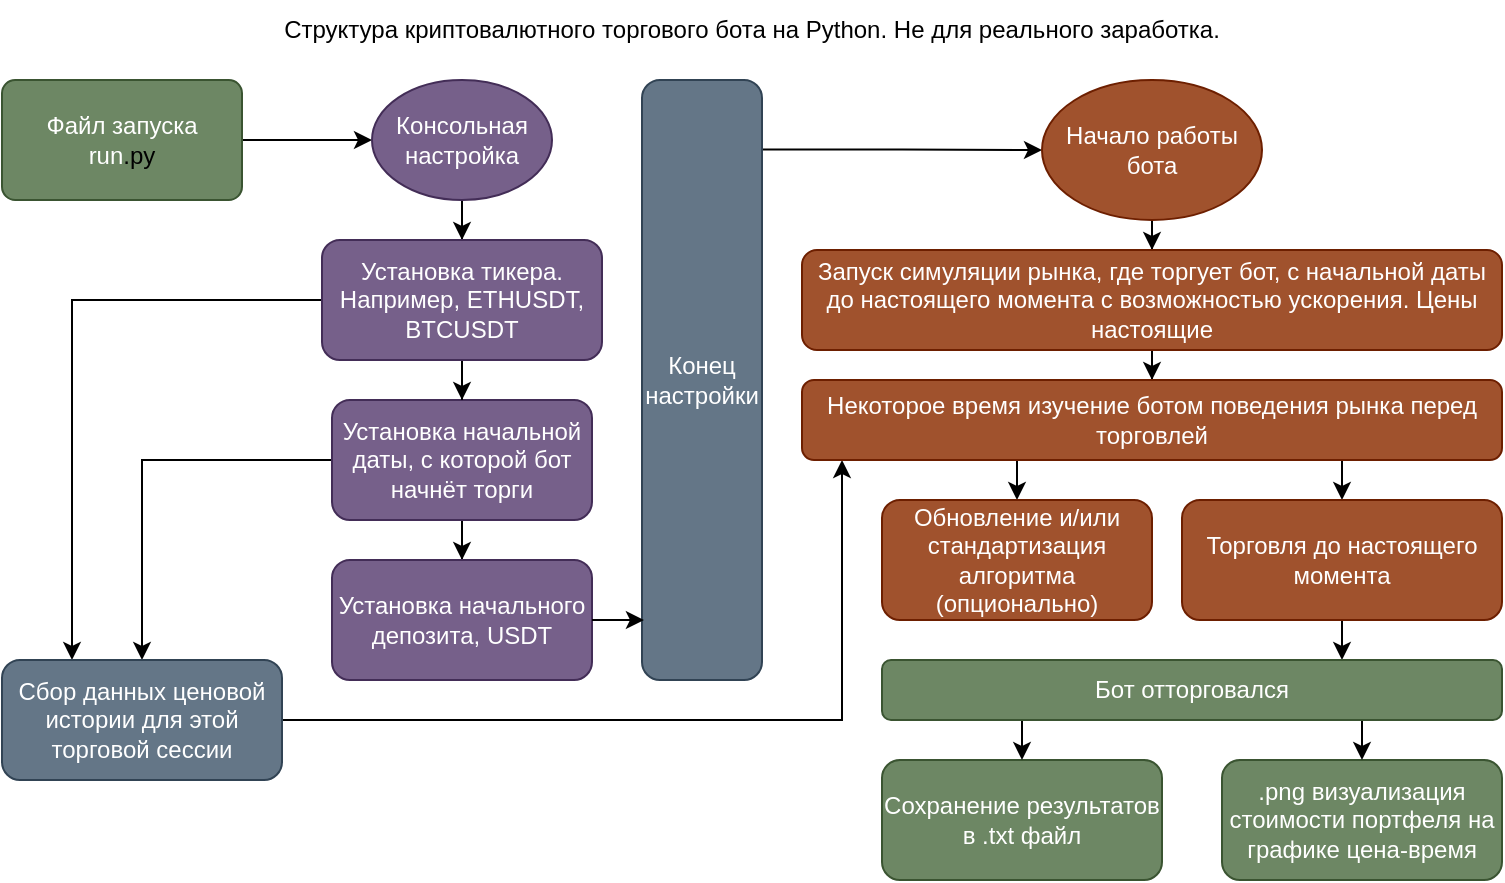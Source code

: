 <mxfile version="26.2.2">
  <diagram id="C5RBs43oDa-KdzZeNtuy" name="Page-1">
    <mxGraphModel dx="676" dy="465" grid="1" gridSize="10" guides="1" tooltips="1" connect="1" arrows="1" fold="1" page="1" pageScale="1" pageWidth="827" pageHeight="1169" math="0" shadow="0">
      <root>
        <mxCell id="WIyWlLk6GJQsqaUBKTNV-0" />
        <mxCell id="WIyWlLk6GJQsqaUBKTNV-1" parent="WIyWlLk6GJQsqaUBKTNV-0" />
        <mxCell id="r34-AQYQnjeJ5e2I9672-11" value="" style="edgeStyle=orthogonalEdgeStyle;rounded=0;orthogonalLoop=1;jettySize=auto;html=1;" edge="1" parent="WIyWlLk6GJQsqaUBKTNV-1" source="r34-AQYQnjeJ5e2I9672-1" target="r34-AQYQnjeJ5e2I9672-10">
          <mxGeometry relative="1" as="geometry" />
        </mxCell>
        <mxCell id="r34-AQYQnjeJ5e2I9672-1" value="Файл запуска&lt;div&gt;run&lt;span style=&quot;background-color: transparent; color: light-dark(rgb(0, 0, 0), rgb(255, 255, 255));&quot;&gt;.py&lt;/span&gt;&lt;/div&gt;" style="rounded=1;whiteSpace=wrap;html=1;arcSize=11;fillColor=#6d8764;fontColor=#ffffff;strokeColor=#3A5431;" vertex="1" parent="WIyWlLk6GJQsqaUBKTNV-1">
          <mxGeometry x="40" y="40" width="120" height="60" as="geometry" />
        </mxCell>
        <mxCell id="r34-AQYQnjeJ5e2I9672-7" value="Структура криптовалютного торгового бота на Python. Не для реального заработка." style="text;html=1;align=center;verticalAlign=middle;whiteSpace=wrap;rounded=0;" vertex="1" parent="WIyWlLk6GJQsqaUBKTNV-1">
          <mxGeometry x="40" width="750" height="30" as="geometry" />
        </mxCell>
        <mxCell id="r34-AQYQnjeJ5e2I9672-20" style="edgeStyle=orthogonalEdgeStyle;rounded=0;orthogonalLoop=1;jettySize=auto;html=1;entryX=0.5;entryY=0;entryDx=0;entryDy=0;" edge="1" parent="WIyWlLk6GJQsqaUBKTNV-1" source="r34-AQYQnjeJ5e2I9672-10" target="r34-AQYQnjeJ5e2I9672-19">
          <mxGeometry relative="1" as="geometry" />
        </mxCell>
        <mxCell id="r34-AQYQnjeJ5e2I9672-10" value="Консольная настройка" style="ellipse;whiteSpace=wrap;html=1;fillColor=#76608a;fontColor=#ffffff;strokeColor=#432D57;" vertex="1" parent="WIyWlLk6GJQsqaUBKTNV-1">
          <mxGeometry x="225" y="40" width="90" height="60" as="geometry" />
        </mxCell>
        <mxCell id="r34-AQYQnjeJ5e2I9672-29" style="edgeStyle=orthogonalEdgeStyle;rounded=0;orthogonalLoop=1;jettySize=auto;html=1;entryX=0.5;entryY=0;entryDx=0;entryDy=0;" edge="1" parent="WIyWlLk6GJQsqaUBKTNV-1" source="r34-AQYQnjeJ5e2I9672-12" target="r34-AQYQnjeJ5e2I9672-14">
          <mxGeometry relative="1" as="geometry" />
        </mxCell>
        <mxCell id="r34-AQYQnjeJ5e2I9672-30" style="edgeStyle=orthogonalEdgeStyle;rounded=0;orthogonalLoop=1;jettySize=auto;html=1;entryX=0.5;entryY=0;entryDx=0;entryDy=0;" edge="1" parent="WIyWlLk6GJQsqaUBKTNV-1" source="r34-AQYQnjeJ5e2I9672-12" target="r34-AQYQnjeJ5e2I9672-24">
          <mxGeometry relative="1" as="geometry" />
        </mxCell>
        <mxCell id="r34-AQYQnjeJ5e2I9672-12" value="Установка начальной даты, с которой бот начнёт торги" style="rounded=1;whiteSpace=wrap;html=1;fillColor=#76608a;fontColor=#ffffff;strokeColor=#432D57;" vertex="1" parent="WIyWlLk6GJQsqaUBKTNV-1">
          <mxGeometry x="205" y="200" width="130" height="60" as="geometry" />
        </mxCell>
        <mxCell id="r34-AQYQnjeJ5e2I9672-14" value="Установка начального депозита, USDT" style="rounded=1;whiteSpace=wrap;html=1;fillColor=#76608a;strokeColor=#432D57;fontColor=#ffffff;" vertex="1" parent="WIyWlLk6GJQsqaUBKTNV-1">
          <mxGeometry x="205" y="280" width="130" height="60" as="geometry" />
        </mxCell>
        <mxCell id="r34-AQYQnjeJ5e2I9672-28" style="edgeStyle=orthogonalEdgeStyle;rounded=0;orthogonalLoop=1;jettySize=auto;html=1;entryX=0.5;entryY=0;entryDx=0;entryDy=0;" edge="1" parent="WIyWlLk6GJQsqaUBKTNV-1" source="r34-AQYQnjeJ5e2I9672-19" target="r34-AQYQnjeJ5e2I9672-12">
          <mxGeometry relative="1" as="geometry" />
        </mxCell>
        <mxCell id="r34-AQYQnjeJ5e2I9672-31" style="edgeStyle=orthogonalEdgeStyle;rounded=0;orthogonalLoop=1;jettySize=auto;html=1;entryX=0.25;entryY=0;entryDx=0;entryDy=0;" edge="1" parent="WIyWlLk6GJQsqaUBKTNV-1" source="r34-AQYQnjeJ5e2I9672-19" target="r34-AQYQnjeJ5e2I9672-24">
          <mxGeometry relative="1" as="geometry" />
        </mxCell>
        <mxCell id="r34-AQYQnjeJ5e2I9672-19" value="Установка тикера. Например, ETHUSDT, BTCUSDT" style="rounded=1;whiteSpace=wrap;html=1;fillColor=#76608a;fontColor=#ffffff;strokeColor=#432D57;" vertex="1" parent="WIyWlLk6GJQsqaUBKTNV-1">
          <mxGeometry x="200" y="120" width="140" height="60" as="geometry" />
        </mxCell>
        <mxCell id="r34-AQYQnjeJ5e2I9672-42" style="edgeStyle=orthogonalEdgeStyle;rounded=0;orthogonalLoop=1;jettySize=auto;html=1;" edge="1" parent="WIyWlLk6GJQsqaUBKTNV-1" source="r34-AQYQnjeJ5e2I9672-24" target="r34-AQYQnjeJ5e2I9672-41">
          <mxGeometry relative="1" as="geometry">
            <Array as="points">
              <mxPoint x="460" y="360" />
            </Array>
          </mxGeometry>
        </mxCell>
        <mxCell id="r34-AQYQnjeJ5e2I9672-24" value="Сбор данных ценовой истории для этой торговой сессии" style="rounded=1;whiteSpace=wrap;html=1;fillColor=#647687;fontColor=#ffffff;strokeColor=#314354;" vertex="1" parent="WIyWlLk6GJQsqaUBKTNV-1">
          <mxGeometry x="40" y="330" width="140" height="60" as="geometry" />
        </mxCell>
        <mxCell id="r34-AQYQnjeJ5e2I9672-37" style="edgeStyle=orthogonalEdgeStyle;rounded=0;orthogonalLoop=1;jettySize=auto;html=1;entryX=0;entryY=0.5;entryDx=0;entryDy=0;exitX=0.991;exitY=0.116;exitDx=0;exitDy=0;exitPerimeter=0;" edge="1" parent="WIyWlLk6GJQsqaUBKTNV-1" source="r34-AQYQnjeJ5e2I9672-32" target="r34-AQYQnjeJ5e2I9672-36">
          <mxGeometry relative="1" as="geometry" />
        </mxCell>
        <mxCell id="r34-AQYQnjeJ5e2I9672-32" value="&lt;div&gt;Конец настройки&lt;/div&gt;" style="rounded=1;whiteSpace=wrap;html=1;fillColor=#647687;fontColor=#ffffff;strokeColor=#314354;align=center;" vertex="1" parent="WIyWlLk6GJQsqaUBKTNV-1">
          <mxGeometry x="360" y="40" width="60" height="300" as="geometry" />
        </mxCell>
        <mxCell id="r34-AQYQnjeJ5e2I9672-35" style="edgeStyle=orthogonalEdgeStyle;rounded=0;orthogonalLoop=1;jettySize=auto;html=1;entryX=0.016;entryY=0.9;entryDx=0;entryDy=0;entryPerimeter=0;" edge="1" parent="WIyWlLk6GJQsqaUBKTNV-1" source="r34-AQYQnjeJ5e2I9672-14" target="r34-AQYQnjeJ5e2I9672-32">
          <mxGeometry relative="1" as="geometry" />
        </mxCell>
        <mxCell id="r34-AQYQnjeJ5e2I9672-40" style="edgeStyle=orthogonalEdgeStyle;rounded=0;orthogonalLoop=1;jettySize=auto;html=1;" edge="1" parent="WIyWlLk6GJQsqaUBKTNV-1" source="r34-AQYQnjeJ5e2I9672-36" target="r34-AQYQnjeJ5e2I9672-38">
          <mxGeometry relative="1" as="geometry" />
        </mxCell>
        <mxCell id="r34-AQYQnjeJ5e2I9672-36" value="Начало работы бота" style="ellipse;whiteSpace=wrap;html=1;fillColor=#a0522d;fontColor=#ffffff;strokeColor=#6D1F00;" vertex="1" parent="WIyWlLk6GJQsqaUBKTNV-1">
          <mxGeometry x="560" y="40" width="110" height="70" as="geometry" />
        </mxCell>
        <mxCell id="r34-AQYQnjeJ5e2I9672-44" value="" style="edgeStyle=orthogonalEdgeStyle;rounded=0;orthogonalLoop=1;jettySize=auto;html=1;" edge="1" parent="WIyWlLk6GJQsqaUBKTNV-1" source="r34-AQYQnjeJ5e2I9672-38" target="r34-AQYQnjeJ5e2I9672-41">
          <mxGeometry relative="1" as="geometry" />
        </mxCell>
        <mxCell id="r34-AQYQnjeJ5e2I9672-38" value="Запуск симуляции рынка, где торгует бот, с начальной даты до настоящего момента с возможностью ускорения. Цены настоящие" style="rounded=1;whiteSpace=wrap;html=1;fillColor=#a0522d;fontColor=#ffffff;strokeColor=#6D1F00;" vertex="1" parent="WIyWlLk6GJQsqaUBKTNV-1">
          <mxGeometry x="440" y="125" width="350" height="50" as="geometry" />
        </mxCell>
        <mxCell id="r34-AQYQnjeJ5e2I9672-46" style="edgeStyle=orthogonalEdgeStyle;rounded=0;orthogonalLoop=1;jettySize=auto;html=1;entryX=0.5;entryY=0;entryDx=0;entryDy=0;exitX=0.298;exitY=0.997;exitDx=0;exitDy=0;exitPerimeter=0;" edge="1" parent="WIyWlLk6GJQsqaUBKTNV-1" source="r34-AQYQnjeJ5e2I9672-41" target="r34-AQYQnjeJ5e2I9672-45">
          <mxGeometry relative="1" as="geometry" />
        </mxCell>
        <mxCell id="r34-AQYQnjeJ5e2I9672-48" style="edgeStyle=orthogonalEdgeStyle;rounded=0;orthogonalLoop=1;jettySize=auto;html=1;entryX=0.5;entryY=0;entryDx=0;entryDy=0;exitX=0.709;exitY=0.997;exitDx=0;exitDy=0;exitPerimeter=0;" edge="1" parent="WIyWlLk6GJQsqaUBKTNV-1" source="r34-AQYQnjeJ5e2I9672-41" target="r34-AQYQnjeJ5e2I9672-47">
          <mxGeometry relative="1" as="geometry" />
        </mxCell>
        <mxCell id="r34-AQYQnjeJ5e2I9672-41" value="Некоторое время изучение ботом поведения рынка перед торговлей" style="rounded=1;whiteSpace=wrap;html=1;fillColor=#a0522d;fontColor=#ffffff;strokeColor=#6D1F00;" vertex="1" parent="WIyWlLk6GJQsqaUBKTNV-1">
          <mxGeometry x="440" y="190" width="350" height="40" as="geometry" />
        </mxCell>
        <mxCell id="r34-AQYQnjeJ5e2I9672-45" value="Обновление и/или стандартизация алгоритма (опционально)" style="rounded=1;whiteSpace=wrap;html=1;fillColor=#a0522d;fontColor=#ffffff;strokeColor=#6D1F00;" vertex="1" parent="WIyWlLk6GJQsqaUBKTNV-1">
          <mxGeometry x="480" y="250" width="135" height="60" as="geometry" />
        </mxCell>
        <mxCell id="r34-AQYQnjeJ5e2I9672-56" value="" style="edgeStyle=orthogonalEdgeStyle;rounded=0;orthogonalLoop=1;jettySize=auto;html=1;" edge="1" parent="WIyWlLk6GJQsqaUBKTNV-1" source="r34-AQYQnjeJ5e2I9672-47" target="r34-AQYQnjeJ5e2I9672-55">
          <mxGeometry relative="1" as="geometry">
            <Array as="points">
              <mxPoint x="710" y="320" />
              <mxPoint x="710" y="320" />
            </Array>
          </mxGeometry>
        </mxCell>
        <mxCell id="r34-AQYQnjeJ5e2I9672-47" value="Торговля до настоящего момента" style="rounded=1;whiteSpace=wrap;html=1;fillColor=#a0522d;strokeColor=#6D1F00;fontColor=#ffffff;" vertex="1" parent="WIyWlLk6GJQsqaUBKTNV-1">
          <mxGeometry x="630" y="250" width="160" height="60" as="geometry" />
        </mxCell>
        <mxCell id="r34-AQYQnjeJ5e2I9672-50" value="Сохранение результатов в .txt файл" style="rounded=1;whiteSpace=wrap;html=1;fillColor=#6d8764;fontColor=#ffffff;strokeColor=#3A5431;" vertex="1" parent="WIyWlLk6GJQsqaUBKTNV-1">
          <mxGeometry x="480" y="380" width="140" height="60" as="geometry" />
        </mxCell>
        <mxCell id="r34-AQYQnjeJ5e2I9672-51" value=".png визуализация стоимости портфеля на графике цена-время" style="rounded=1;whiteSpace=wrap;html=1;fillColor=#6d8764;fontColor=#ffffff;strokeColor=#3A5431;" vertex="1" parent="WIyWlLk6GJQsqaUBKTNV-1">
          <mxGeometry x="650" y="380" width="140" height="60" as="geometry" />
        </mxCell>
        <mxCell id="r34-AQYQnjeJ5e2I9672-58" style="edgeStyle=orthogonalEdgeStyle;rounded=0;orthogonalLoop=1;jettySize=auto;html=1;entryX=0.5;entryY=0;entryDx=0;entryDy=0;" edge="1" parent="WIyWlLk6GJQsqaUBKTNV-1" target="r34-AQYQnjeJ5e2I9672-50">
          <mxGeometry relative="1" as="geometry">
            <mxPoint x="550" y="360" as="sourcePoint" />
          </mxGeometry>
        </mxCell>
        <mxCell id="r34-AQYQnjeJ5e2I9672-59" style="edgeStyle=orthogonalEdgeStyle;rounded=0;orthogonalLoop=1;jettySize=auto;html=1;entryX=0.5;entryY=0;entryDx=0;entryDy=0;exitX=0.778;exitY=0.967;exitDx=0;exitDy=0;exitPerimeter=0;" edge="1" parent="WIyWlLk6GJQsqaUBKTNV-1" source="r34-AQYQnjeJ5e2I9672-55" target="r34-AQYQnjeJ5e2I9672-51">
          <mxGeometry relative="1" as="geometry" />
        </mxCell>
        <mxCell id="r34-AQYQnjeJ5e2I9672-55" value="Бот отторговался" style="rounded=1;whiteSpace=wrap;html=1;fillColor=#6d8764;fontColor=#ffffff;strokeColor=#3A5431;" vertex="1" parent="WIyWlLk6GJQsqaUBKTNV-1">
          <mxGeometry x="480" y="330" width="310" height="30" as="geometry" />
        </mxCell>
      </root>
    </mxGraphModel>
  </diagram>
</mxfile>
